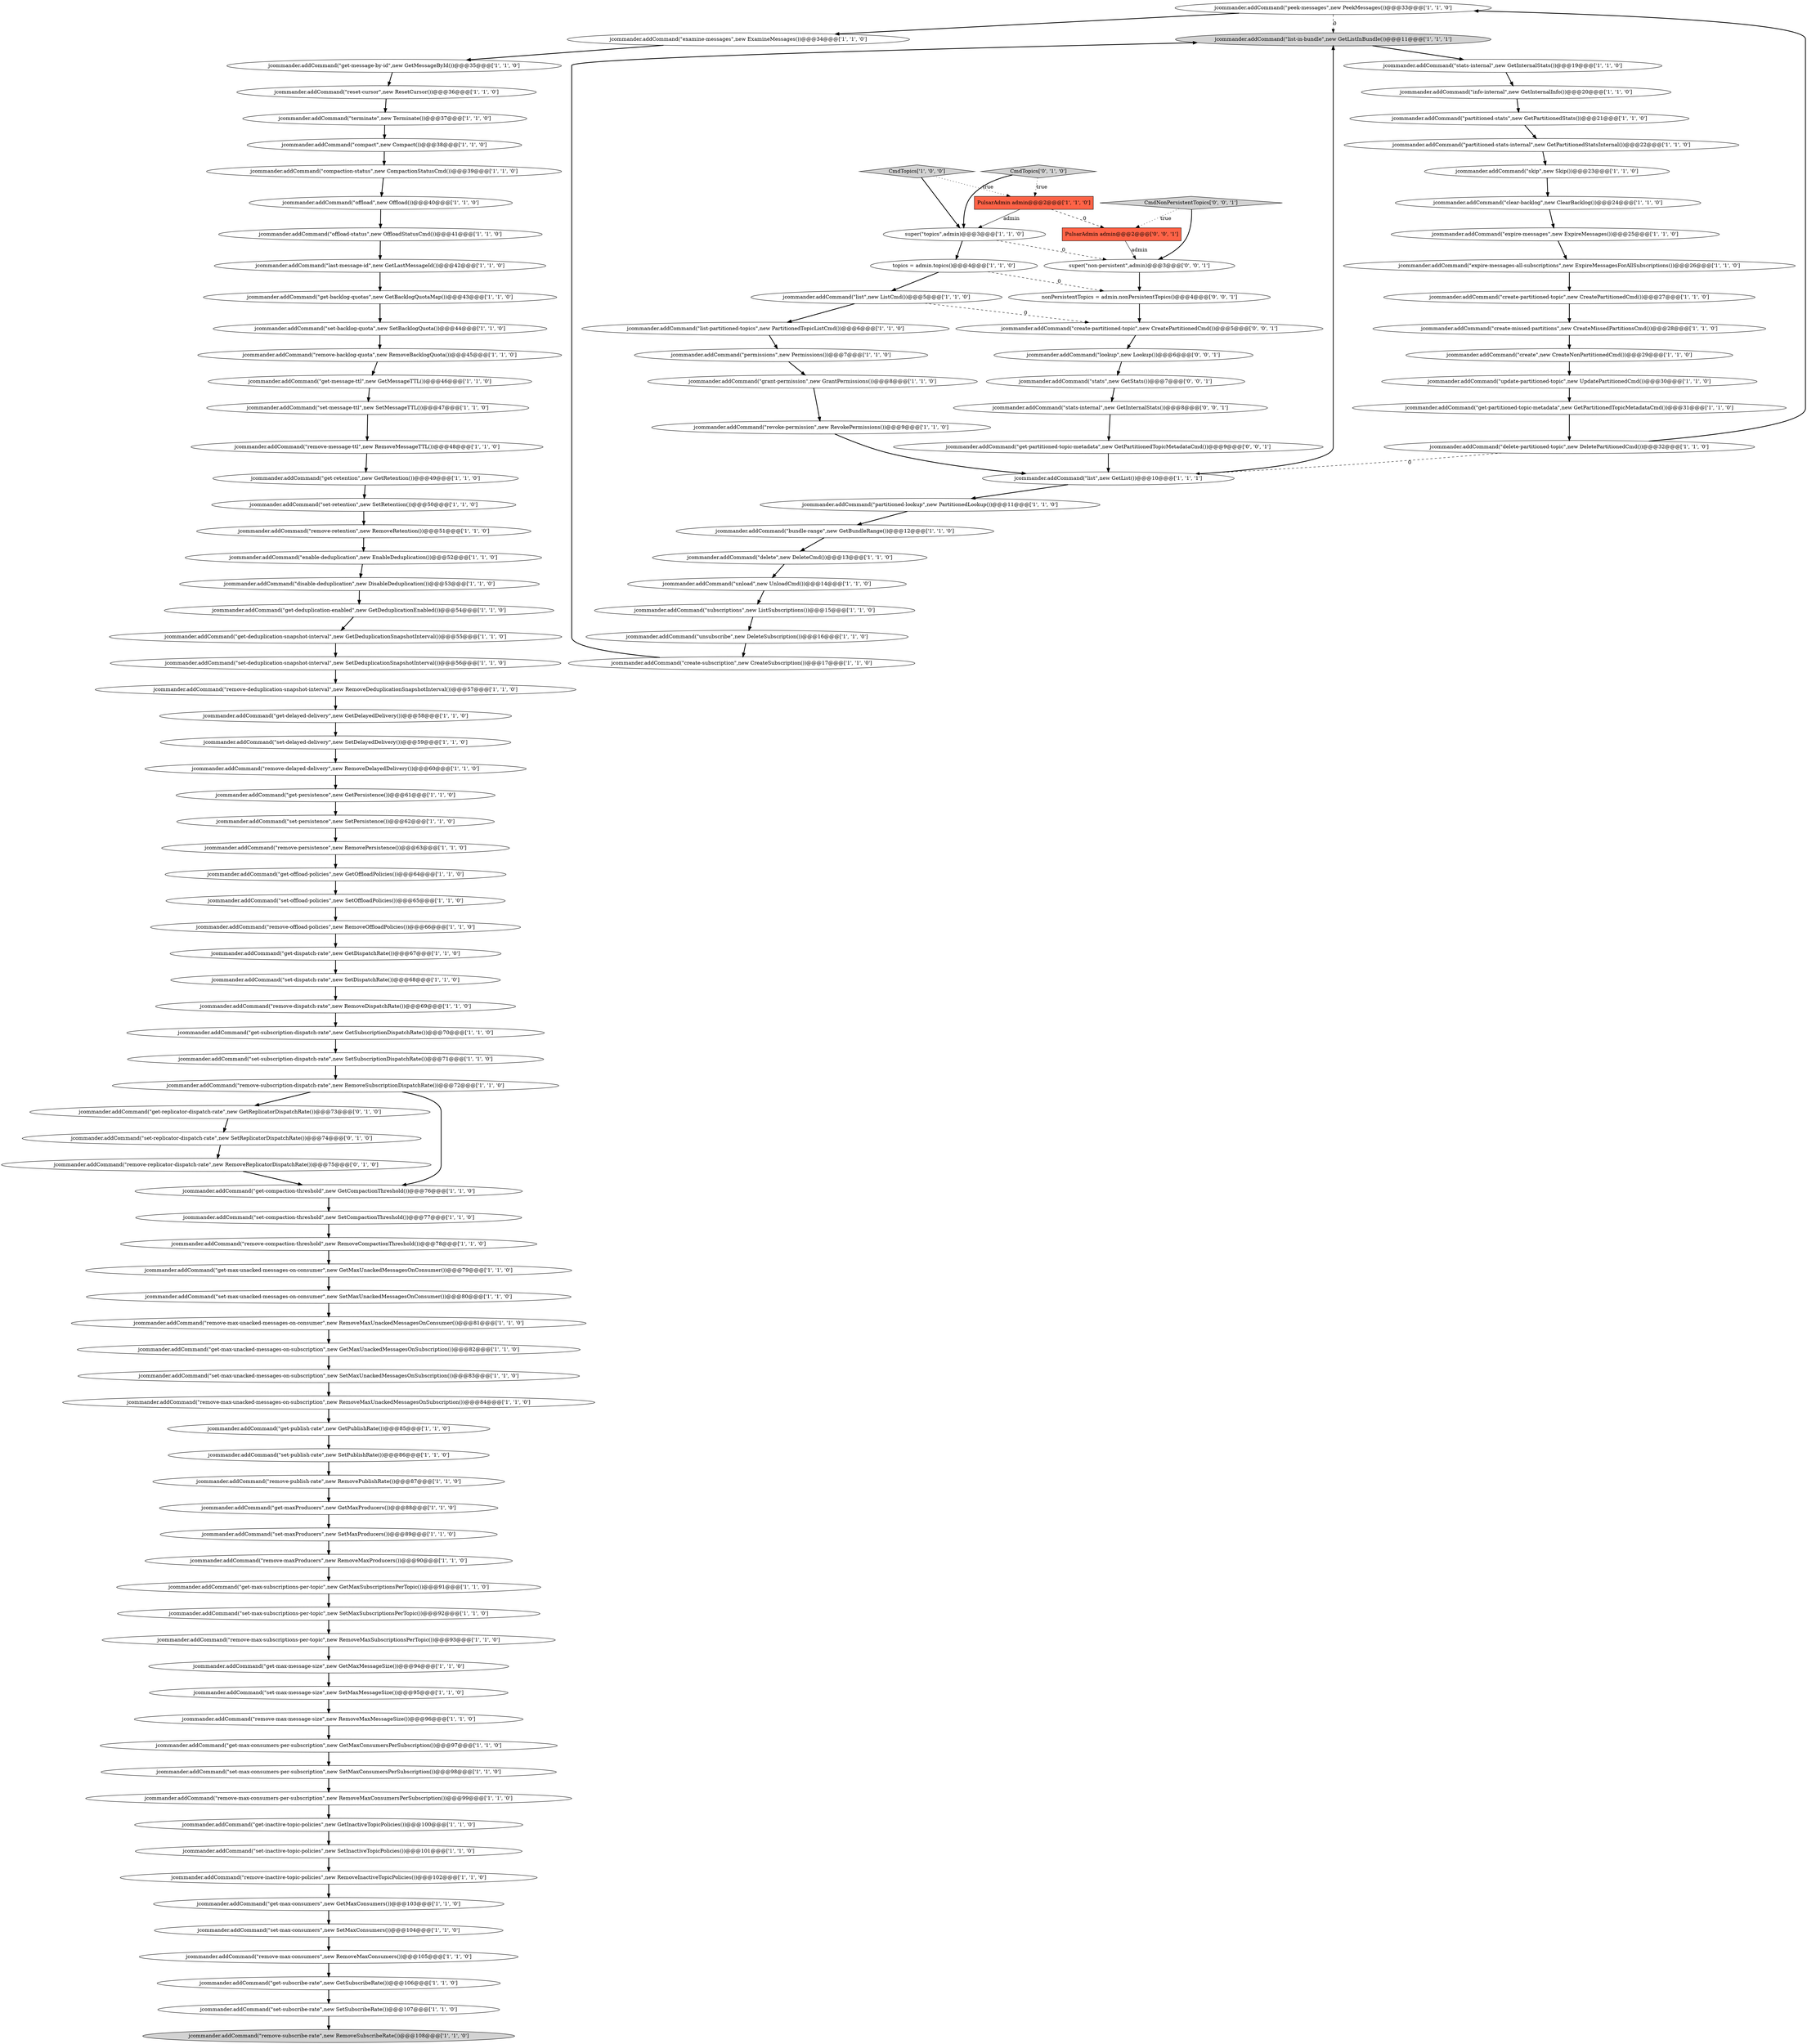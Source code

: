digraph {
1 [style = filled, label = "jcommander.addCommand(\"get-backlog-quotas\",new GetBacklogQuotaMap())@@@43@@@['1', '1', '0']", fillcolor = white, shape = ellipse image = "AAA0AAABBB1BBB"];
88 [style = filled, label = "jcommander.addCommand(\"list\",new ListCmd())@@@5@@@['1', '1', '0']", fillcolor = white, shape = ellipse image = "AAA0AAABBB1BBB"];
14 [style = filled, label = "jcommander.addCommand(\"list-partitioned-topics\",new PartitionedTopicListCmd())@@@6@@@['1', '1', '0']", fillcolor = white, shape = ellipse image = "AAA0AAABBB1BBB"];
66 [style = filled, label = "jcommander.addCommand(\"delete\",new DeleteCmd())@@@13@@@['1', '1', '0']", fillcolor = white, shape = ellipse image = "AAA0AAABBB1BBB"];
63 [style = filled, label = "jcommander.addCommand(\"set-max-subscriptions-per-topic\",new SetMaxSubscriptionsPerTopic())@@@92@@@['1', '1', '0']", fillcolor = white, shape = ellipse image = "AAA0AAABBB1BBB"];
110 [style = filled, label = "CmdNonPersistentTopics['0', '0', '1']", fillcolor = lightgray, shape = diamond image = "AAA0AAABBB3BBB"];
104 [style = filled, label = "jcommander.addCommand(\"expire-messages\",new ExpireMessages())@@@25@@@['1', '1', '0']", fillcolor = white, shape = ellipse image = "AAA0AAABBB1BBB"];
26 [style = filled, label = "jcommander.addCommand(\"get-max-message-size\",new GetMaxMessageSize())@@@94@@@['1', '1', '0']", fillcolor = white, shape = ellipse image = "AAA0AAABBB1BBB"];
78 [style = filled, label = "jcommander.addCommand(\"get-offload-policies\",new GetOffloadPolicies())@@@64@@@['1', '1', '0']", fillcolor = white, shape = ellipse image = "AAA0AAABBB1BBB"];
20 [style = filled, label = "jcommander.addCommand(\"delete-partitioned-topic\",new DeletePartitionedCmd())@@@32@@@['1', '1', '0']", fillcolor = white, shape = ellipse image = "AAA0AAABBB1BBB"];
86 [style = filled, label = "jcommander.addCommand(\"set-compaction-threshold\",new SetCompactionThreshold())@@@77@@@['1', '1', '0']", fillcolor = white, shape = ellipse image = "AAA0AAABBB1BBB"];
38 [style = filled, label = "jcommander.addCommand(\"remove-backlog-quota\",new RemoveBacklogQuota())@@@45@@@['1', '1', '0']", fillcolor = white, shape = ellipse image = "AAA0AAABBB1BBB"];
68 [style = filled, label = "jcommander.addCommand(\"disable-deduplication\",new DisableDeduplication())@@@53@@@['1', '1', '0']", fillcolor = white, shape = ellipse image = "AAA0AAABBB1BBB"];
16 [style = filled, label = "jcommander.addCommand(\"create-partitioned-topic\",new CreatePartitionedCmd())@@@27@@@['1', '1', '0']", fillcolor = white, shape = ellipse image = "AAA0AAABBB1BBB"];
30 [style = filled, label = "jcommander.addCommand(\"get-deduplication-snapshot-interval\",new GetDeduplicationSnapshotInterval())@@@55@@@['1', '1', '0']", fillcolor = white, shape = ellipse image = "AAA0AAABBB1BBB"];
12 [style = filled, label = "jcommander.addCommand(\"get-delayed-delivery\",new GetDelayedDelivery())@@@58@@@['1', '1', '0']", fillcolor = white, shape = ellipse image = "AAA0AAABBB1BBB"];
28 [style = filled, label = "jcommander.addCommand(\"last-message-id\",new GetLastMessageId())@@@42@@@['1', '1', '0']", fillcolor = white, shape = ellipse image = "AAA0AAABBB1BBB"];
22 [style = filled, label = "jcommander.addCommand(\"remove-retention\",new RemoveRetention())@@@51@@@['1', '1', '0']", fillcolor = white, shape = ellipse image = "AAA0AAABBB1BBB"];
75 [style = filled, label = "jcommander.addCommand(\"set-inactive-topic-policies\",new SetInactiveTopicPolicies())@@@101@@@['1', '1', '0']", fillcolor = white, shape = ellipse image = "AAA0AAABBB1BBB"];
53 [style = filled, label = "jcommander.addCommand(\"bundle-range\",new GetBundleRange())@@@12@@@['1', '1', '0']", fillcolor = white, shape = ellipse image = "AAA0AAABBB1BBB"];
57 [style = filled, label = "super(\"topics\",admin)@@@3@@@['1', '1', '0']", fillcolor = white, shape = ellipse image = "AAA0AAABBB1BBB"];
25 [style = filled, label = "jcommander.addCommand(\"remove-max-message-size\",new RemoveMaxMessageSize())@@@96@@@['1', '1', '0']", fillcolor = white, shape = ellipse image = "AAA0AAABBB1BBB"];
56 [style = filled, label = "jcommander.addCommand(\"get-partitioned-topic-metadata\",new GetPartitionedTopicMetadataCmd())@@@31@@@['1', '1', '0']", fillcolor = white, shape = ellipse image = "AAA0AAABBB1BBB"];
69 [style = filled, label = "jcommander.addCommand(\"partitioned-stats-internal\",new GetPartitionedStatsInternal())@@@22@@@['1', '1', '0']", fillcolor = white, shape = ellipse image = "AAA0AAABBB1BBB"];
17 [style = filled, label = "jcommander.addCommand(\"set-message-ttl\",new SetMessageTTL())@@@47@@@['1', '1', '0']", fillcolor = white, shape = ellipse image = "AAA0AAABBB1BBB"];
45 [style = filled, label = "jcommander.addCommand(\"list\",new GetList())@@@10@@@['1', '1', '1']", fillcolor = white, shape = ellipse image = "AAA0AAABBB1BBB"];
96 [style = filled, label = "jcommander.addCommand(\"remove-max-consumers\",new RemoveMaxConsumers())@@@105@@@['1', '1', '0']", fillcolor = white, shape = ellipse image = "AAA0AAABBB1BBB"];
106 [style = filled, label = "jcommander.addCommand(\"set-replicator-dispatch-rate\",new SetReplicatorDispatchRate())@@@74@@@['0', '1', '0']", fillcolor = white, shape = ellipse image = "AAA1AAABBB2BBB"];
84 [style = filled, label = "jcommander.addCommand(\"partitioned-stats\",new GetPartitionedStats())@@@21@@@['1', '1', '0']", fillcolor = white, shape = ellipse image = "AAA0AAABBB1BBB"];
27 [style = filled, label = "jcommander.addCommand(\"set-maxProducers\",new SetMaxProducers())@@@89@@@['1', '1', '0']", fillcolor = white, shape = ellipse image = "AAA0AAABBB1BBB"];
10 [style = filled, label = "jcommander.addCommand(\"get-subscription-dispatch-rate\",new GetSubscriptionDispatchRate())@@@70@@@['1', '1', '0']", fillcolor = white, shape = ellipse image = "AAA0AAABBB1BBB"];
39 [style = filled, label = "jcommander.addCommand(\"list-in-bundle\",new GetListInBundle())@@@11@@@['1', '1', '1']", fillcolor = lightgray, shape = ellipse image = "AAA0AAABBB1BBB"];
7 [style = filled, label = "jcommander.addCommand(\"set-dispatch-rate\",new SetDispatchRate())@@@68@@@['1', '1', '0']", fillcolor = white, shape = ellipse image = "AAA0AAABBB1BBB"];
58 [style = filled, label = "jcommander.addCommand(\"enable-deduplication\",new EnableDeduplication())@@@52@@@['1', '1', '0']", fillcolor = white, shape = ellipse image = "AAA0AAABBB1BBB"];
21 [style = filled, label = "jcommander.addCommand(\"terminate\",new Terminate())@@@37@@@['1', '1', '0']", fillcolor = white, shape = ellipse image = "AAA0AAABBB1BBB"];
112 [style = filled, label = "PulsarAdmin admin@@@2@@@['0', '0', '1']", fillcolor = tomato, shape = box image = "AAA0AAABBB3BBB"];
9 [style = filled, label = "jcommander.addCommand(\"remove-inactive-topic-policies\",new RemoveInactiveTopicPolicies())@@@102@@@['1', '1', '0']", fillcolor = white, shape = ellipse image = "AAA0AAABBB1BBB"];
35 [style = filled, label = "CmdTopics['1', '0', '0']", fillcolor = lightgray, shape = diamond image = "AAA0AAABBB1BBB"];
0 [style = filled, label = "jcommander.addCommand(\"examine-messages\",new ExamineMessages())@@@34@@@['1', '1', '0']", fillcolor = white, shape = ellipse image = "AAA0AAABBB1BBB"];
44 [style = filled, label = "jcommander.addCommand(\"remove-max-unacked-messages-on-consumer\",new RemoveMaxUnackedMessagesOnConsumer())@@@81@@@['1', '1', '0']", fillcolor = white, shape = ellipse image = "AAA0AAABBB1BBB"];
3 [style = filled, label = "jcommander.addCommand(\"remove-message-ttl\",new RemoveMessageTTL())@@@48@@@['1', '1', '0']", fillcolor = white, shape = ellipse image = "AAA0AAABBB1BBB"];
93 [style = filled, label = "jcommander.addCommand(\"remove-delayed-delivery\",new RemoveDelayedDelivery())@@@60@@@['1', '1', '0']", fillcolor = white, shape = ellipse image = "AAA0AAABBB1BBB"];
117 [style = filled, label = "jcommander.addCommand(\"stats-internal\",new GetInternalStats())@@@8@@@['0', '0', '1']", fillcolor = white, shape = ellipse image = "AAA0AAABBB3BBB"];
74 [style = filled, label = "jcommander.addCommand(\"set-backlog-quota\",new SetBacklogQuota())@@@44@@@['1', '1', '0']", fillcolor = white, shape = ellipse image = "AAA0AAABBB1BBB"];
5 [style = filled, label = "jcommander.addCommand(\"set-max-unacked-messages-on-consumer\",new SetMaxUnackedMessagesOnConsumer())@@@80@@@['1', '1', '0']", fillcolor = white, shape = ellipse image = "AAA0AAABBB1BBB"];
105 [style = filled, label = "jcommander.addCommand(\"remove-replicator-dispatch-rate\",new RemoveReplicatorDispatchRate())@@@75@@@['0', '1', '0']", fillcolor = white, shape = ellipse image = "AAA1AAABBB2BBB"];
41 [style = filled, label = "jcommander.addCommand(\"get-subscribe-rate\",new GetSubscribeRate())@@@106@@@['1', '1', '0']", fillcolor = white, shape = ellipse image = "AAA0AAABBB1BBB"];
11 [style = filled, label = "jcommander.addCommand(\"grant-permission\",new GrantPermissions())@@@8@@@['1', '1', '0']", fillcolor = white, shape = ellipse image = "AAA0AAABBB1BBB"];
23 [style = filled, label = "jcommander.addCommand(\"get-max-consumers-per-subscription\",new GetMaxConsumersPerSubscription())@@@97@@@['1', '1', '0']", fillcolor = white, shape = ellipse image = "AAA0AAABBB1BBB"];
98 [style = filled, label = "jcommander.addCommand(\"remove-dispatch-rate\",new RemoveDispatchRate())@@@69@@@['1', '1', '0']", fillcolor = white, shape = ellipse image = "AAA0AAABBB1BBB"];
55 [style = filled, label = "jcommander.addCommand(\"get-message-by-id\",new GetMessageById())@@@35@@@['1', '1', '0']", fillcolor = white, shape = ellipse image = "AAA0AAABBB1BBB"];
29 [style = filled, label = "jcommander.addCommand(\"set-subscription-dispatch-rate\",new SetSubscriptionDispatchRate())@@@71@@@['1', '1', '0']", fillcolor = white, shape = ellipse image = "AAA0AAABBB1BBB"];
90 [style = filled, label = "jcommander.addCommand(\"permissions\",new Permissions())@@@7@@@['1', '1', '0']", fillcolor = white, shape = ellipse image = "AAA0AAABBB1BBB"];
51 [style = filled, label = "jcommander.addCommand(\"clear-backlog\",new ClearBacklog())@@@24@@@['1', '1', '0']", fillcolor = white, shape = ellipse image = "AAA0AAABBB1BBB"];
65 [style = filled, label = "jcommander.addCommand(\"get-message-ttl\",new GetMessageTTL())@@@46@@@['1', '1', '0']", fillcolor = white, shape = ellipse image = "AAA0AAABBB1BBB"];
92 [style = filled, label = "jcommander.addCommand(\"create-missed-partitions\",new CreateMissedPartitionsCmd())@@@28@@@['1', '1', '0']", fillcolor = white, shape = ellipse image = "AAA0AAABBB1BBB"];
37 [style = filled, label = "jcommander.addCommand(\"subscriptions\",new ListSubscriptions())@@@15@@@['1', '1', '0']", fillcolor = white, shape = ellipse image = "AAA0AAABBB1BBB"];
33 [style = filled, label = "jcommander.addCommand(\"update-partitioned-topic\",new UpdatePartitionedCmd())@@@30@@@['1', '1', '0']", fillcolor = white, shape = ellipse image = "AAA0AAABBB1BBB"];
99 [style = filled, label = "jcommander.addCommand(\"get-publish-rate\",new GetPublishRate())@@@85@@@['1', '1', '0']", fillcolor = white, shape = ellipse image = "AAA0AAABBB1BBB"];
43 [style = filled, label = "jcommander.addCommand(\"remove-persistence\",new RemovePersistence())@@@63@@@['1', '1', '0']", fillcolor = white, shape = ellipse image = "AAA0AAABBB1BBB"];
52 [style = filled, label = "jcommander.addCommand(\"expire-messages-all-subscriptions\",new ExpireMessagesForAllSubscriptions())@@@26@@@['1', '1', '0']", fillcolor = white, shape = ellipse image = "AAA0AAABBB1BBB"];
4 [style = filled, label = "jcommander.addCommand(\"offload-status\",new OffloadStatusCmd())@@@41@@@['1', '1', '0']", fillcolor = white, shape = ellipse image = "AAA0AAABBB1BBB"];
81 [style = filled, label = "jcommander.addCommand(\"reset-cursor\",new ResetCursor())@@@36@@@['1', '1', '0']", fillcolor = white, shape = ellipse image = "AAA0AAABBB1BBB"];
67 [style = filled, label = "jcommander.addCommand(\"stats-internal\",new GetInternalStats())@@@19@@@['1', '1', '0']", fillcolor = white, shape = ellipse image = "AAA0AAABBB1BBB"];
76 [style = filled, label = "jcommander.addCommand(\"get-max-unacked-messages-on-subscription\",new GetMaxUnackedMessagesOnSubscription())@@@82@@@['1', '1', '0']", fillcolor = white, shape = ellipse image = "AAA0AAABBB1BBB"];
71 [style = filled, label = "jcommander.addCommand(\"create-subscription\",new CreateSubscription())@@@17@@@['1', '1', '0']", fillcolor = white, shape = ellipse image = "AAA0AAABBB1BBB"];
116 [style = filled, label = "nonPersistentTopics = admin.nonPersistentTopics()@@@4@@@['0', '0', '1']", fillcolor = white, shape = ellipse image = "AAA0AAABBB3BBB"];
83 [style = filled, label = "jcommander.addCommand(\"unsubscribe\",new DeleteSubscription())@@@16@@@['1', '1', '0']", fillcolor = white, shape = ellipse image = "AAA0AAABBB1BBB"];
18 [style = filled, label = "jcommander.addCommand(\"unload\",new UnloadCmd())@@@14@@@['1', '1', '0']", fillcolor = white, shape = ellipse image = "AAA0AAABBB1BBB"];
111 [style = filled, label = "super(\"non-persistent\",admin)@@@3@@@['0', '0', '1']", fillcolor = white, shape = ellipse image = "AAA0AAABBB3BBB"];
109 [style = filled, label = "jcommander.addCommand(\"lookup\",new Lookup())@@@6@@@['0', '0', '1']", fillcolor = white, shape = ellipse image = "AAA0AAABBB3BBB"];
6 [style = filled, label = "jcommander.addCommand(\"get-retention\",new GetRetention())@@@49@@@['1', '1', '0']", fillcolor = white, shape = ellipse image = "AAA0AAABBB1BBB"];
113 [style = filled, label = "jcommander.addCommand(\"get-partitioned-topic-metadata\",new GetPartitionedTopicMetadataCmd())@@@9@@@['0', '0', '1']", fillcolor = white, shape = ellipse image = "AAA0AAABBB3BBB"];
108 [style = filled, label = "jcommander.addCommand(\"get-replicator-dispatch-rate\",new GetReplicatorDispatchRate())@@@73@@@['0', '1', '0']", fillcolor = white, shape = ellipse image = "AAA1AAABBB2BBB"];
13 [style = filled, label = "jcommander.addCommand(\"get-compaction-threshold\",new GetCompactionThreshold())@@@76@@@['1', '1', '0']", fillcolor = white, shape = ellipse image = "AAA0AAABBB1BBB"];
95 [style = filled, label = "jcommander.addCommand(\"skip\",new Skip())@@@23@@@['1', '1', '0']", fillcolor = white, shape = ellipse image = "AAA0AAABBB1BBB"];
102 [style = filled, label = "jcommander.addCommand(\"set-max-unacked-messages-on-subscription\",new SetMaxUnackedMessagesOnSubscription())@@@83@@@['1', '1', '0']", fillcolor = white, shape = ellipse image = "AAA0AAABBB1BBB"];
61 [style = filled, label = "jcommander.addCommand(\"set-max-message-size\",new SetMaxMessageSize())@@@95@@@['1', '1', '0']", fillcolor = white, shape = ellipse image = "AAA0AAABBB1BBB"];
19 [style = filled, label = "jcommander.addCommand(\"set-deduplication-snapshot-interval\",new SetDeduplicationSnapshotInterval())@@@56@@@['1', '1', '0']", fillcolor = white, shape = ellipse image = "AAA0AAABBB1BBB"];
49 [style = filled, label = "jcommander.addCommand(\"revoke-permission\",new RevokePermissions())@@@9@@@['1', '1', '0']", fillcolor = white, shape = ellipse image = "AAA0AAABBB1BBB"];
115 [style = filled, label = "jcommander.addCommand(\"stats\",new GetStats())@@@7@@@['0', '0', '1']", fillcolor = white, shape = ellipse image = "AAA0AAABBB3BBB"];
79 [style = filled, label = "jcommander.addCommand(\"set-delayed-delivery\",new SetDelayedDelivery())@@@59@@@['1', '1', '0']", fillcolor = white, shape = ellipse image = "AAA0AAABBB1BBB"];
87 [style = filled, label = "jcommander.addCommand(\"peek-messages\",new PeekMessages())@@@33@@@['1', '1', '0']", fillcolor = white, shape = ellipse image = "AAA0AAABBB1BBB"];
91 [style = filled, label = "jcommander.addCommand(\"set-max-consumers\",new SetMaxConsumers())@@@104@@@['1', '1', '0']", fillcolor = white, shape = ellipse image = "AAA0AAABBB1BBB"];
80 [style = filled, label = "jcommander.addCommand(\"get-dispatch-rate\",new GetDispatchRate())@@@67@@@['1', '1', '0']", fillcolor = white, shape = ellipse image = "AAA0AAABBB1BBB"];
48 [style = filled, label = "jcommander.addCommand(\"get-maxProducers\",new GetMaxProducers())@@@88@@@['1', '1', '0']", fillcolor = white, shape = ellipse image = "AAA0AAABBB1BBB"];
59 [style = filled, label = "jcommander.addCommand(\"set-max-consumers-per-subscription\",new SetMaxConsumersPerSubscription())@@@98@@@['1', '1', '0']", fillcolor = white, shape = ellipse image = "AAA0AAABBB1BBB"];
85 [style = filled, label = "jcommander.addCommand(\"remove-offload-policies\",new RemoveOffloadPolicies())@@@66@@@['1', '1', '0']", fillcolor = white, shape = ellipse image = "AAA0AAABBB1BBB"];
32 [style = filled, label = "jcommander.addCommand(\"get-deduplication-enabled\",new GetDeduplicationEnabled())@@@54@@@['1', '1', '0']", fillcolor = white, shape = ellipse image = "AAA0AAABBB1BBB"];
36 [style = filled, label = "jcommander.addCommand(\"remove-max-consumers-per-subscription\",new RemoveMaxConsumersPerSubscription())@@@99@@@['1', '1', '0']", fillcolor = white, shape = ellipse image = "AAA0AAABBB1BBB"];
40 [style = filled, label = "jcommander.addCommand(\"remove-compaction-threshold\",new RemoveCompactionThreshold())@@@78@@@['1', '1', '0']", fillcolor = white, shape = ellipse image = "AAA0AAABBB1BBB"];
101 [style = filled, label = "jcommander.addCommand(\"set-subscribe-rate\",new SetSubscribeRate())@@@107@@@['1', '1', '0']", fillcolor = white, shape = ellipse image = "AAA0AAABBB1BBB"];
47 [style = filled, label = "jcommander.addCommand(\"compact\",new Compact())@@@38@@@['1', '1', '0']", fillcolor = white, shape = ellipse image = "AAA0AAABBB1BBB"];
72 [style = filled, label = "jcommander.addCommand(\"create\",new CreateNonPartitionedCmd())@@@29@@@['1', '1', '0']", fillcolor = white, shape = ellipse image = "AAA0AAABBB1BBB"];
100 [style = filled, label = "jcommander.addCommand(\"remove-max-unacked-messages-on-subscription\",new RemoveMaxUnackedMessagesOnSubscription())@@@84@@@['1', '1', '0']", fillcolor = white, shape = ellipse image = "AAA0AAABBB1BBB"];
60 [style = filled, label = "jcommander.addCommand(\"get-inactive-topic-policies\",new GetInactiveTopicPolicies())@@@100@@@['1', '1', '0']", fillcolor = white, shape = ellipse image = "AAA0AAABBB1BBB"];
54 [style = filled, label = "jcommander.addCommand(\"compaction-status\",new CompactionStatusCmd())@@@39@@@['1', '1', '0']", fillcolor = white, shape = ellipse image = "AAA0AAABBB1BBB"];
73 [style = filled, label = "topics = admin.topics()@@@4@@@['1', '1', '0']", fillcolor = white, shape = ellipse image = "AAA0AAABBB1BBB"];
82 [style = filled, label = "jcommander.addCommand(\"get-persistence\",new GetPersistence())@@@61@@@['1', '1', '0']", fillcolor = white, shape = ellipse image = "AAA0AAABBB1BBB"];
107 [style = filled, label = "CmdTopics['0', '1', '0']", fillcolor = lightgray, shape = diamond image = "AAA0AAABBB2BBB"];
62 [style = filled, label = "jcommander.addCommand(\"remove-deduplication-snapshot-interval\",new RemoveDeduplicationSnapshotInterval())@@@57@@@['1', '1', '0']", fillcolor = white, shape = ellipse image = "AAA0AAABBB1BBB"];
31 [style = filled, label = "jcommander.addCommand(\"set-publish-rate\",new SetPublishRate())@@@86@@@['1', '1', '0']", fillcolor = white, shape = ellipse image = "AAA0AAABBB1BBB"];
89 [style = filled, label = "jcommander.addCommand(\"set-retention\",new SetRetention())@@@50@@@['1', '1', '0']", fillcolor = white, shape = ellipse image = "AAA0AAABBB1BBB"];
97 [style = filled, label = "jcommander.addCommand(\"remove-publish-rate\",new RemovePublishRate())@@@87@@@['1', '1', '0']", fillcolor = white, shape = ellipse image = "AAA0AAABBB1BBB"];
42 [style = filled, label = "jcommander.addCommand(\"remove-maxProducers\",new RemoveMaxProducers())@@@90@@@['1', '1', '0']", fillcolor = white, shape = ellipse image = "AAA0AAABBB1BBB"];
34 [style = filled, label = "jcommander.addCommand(\"set-persistence\",new SetPersistence())@@@62@@@['1', '1', '0']", fillcolor = white, shape = ellipse image = "AAA0AAABBB1BBB"];
70 [style = filled, label = "jcommander.addCommand(\"partitioned-lookup\",new PartitionedLookup())@@@11@@@['1', '1', '0']", fillcolor = white, shape = ellipse image = "AAA0AAABBB1BBB"];
50 [style = filled, label = "jcommander.addCommand(\"offload\",new Offload())@@@40@@@['1', '1', '0']", fillcolor = white, shape = ellipse image = "AAA0AAABBB1BBB"];
94 [style = filled, label = "jcommander.addCommand(\"set-offload-policies\",new SetOffloadPolicies())@@@65@@@['1', '1', '0']", fillcolor = white, shape = ellipse image = "AAA0AAABBB1BBB"];
2 [style = filled, label = "jcommander.addCommand(\"get-max-unacked-messages-on-consumer\",new GetMaxUnackedMessagesOnConsumer())@@@79@@@['1', '1', '0']", fillcolor = white, shape = ellipse image = "AAA0AAABBB1BBB"];
46 [style = filled, label = "jcommander.addCommand(\"info-internal\",new GetInternalInfo())@@@20@@@['1', '1', '0']", fillcolor = white, shape = ellipse image = "AAA0AAABBB1BBB"];
24 [style = filled, label = "jcommander.addCommand(\"remove-subscription-dispatch-rate\",new RemoveSubscriptionDispatchRate())@@@72@@@['1', '1', '0']", fillcolor = white, shape = ellipse image = "AAA0AAABBB1BBB"];
8 [style = filled, label = "PulsarAdmin admin@@@2@@@['1', '1', '0']", fillcolor = tomato, shape = box image = "AAA0AAABBB1BBB"];
15 [style = filled, label = "jcommander.addCommand(\"remove-subscribe-rate\",new RemoveSubscribeRate())@@@108@@@['1', '1', '0']", fillcolor = lightgray, shape = ellipse image = "AAA0AAABBB1BBB"];
64 [style = filled, label = "jcommander.addCommand(\"get-max-subscriptions-per-topic\",new GetMaxSubscriptionsPerTopic())@@@91@@@['1', '1', '0']", fillcolor = white, shape = ellipse image = "AAA0AAABBB1BBB"];
103 [style = filled, label = "jcommander.addCommand(\"remove-max-subscriptions-per-topic\",new RemoveMaxSubscriptionsPerTopic())@@@93@@@['1', '1', '0']", fillcolor = white, shape = ellipse image = "AAA0AAABBB1BBB"];
114 [style = filled, label = "jcommander.addCommand(\"create-partitioned-topic\",new CreatePartitionedCmd())@@@5@@@['0', '0', '1']", fillcolor = white, shape = ellipse image = "AAA0AAABBB3BBB"];
77 [style = filled, label = "jcommander.addCommand(\"get-max-consumers\",new GetMaxConsumers())@@@103@@@['1', '1', '0']", fillcolor = white, shape = ellipse image = "AAA0AAABBB1BBB"];
107->8 [style = dotted, label="true"];
69->95 [style = bold, label=""];
24->13 [style = bold, label=""];
111->116 [style = bold, label=""];
45->70 [style = bold, label=""];
14->90 [style = bold, label=""];
55->81 [style = bold, label=""];
19->62 [style = bold, label=""];
48->27 [style = bold, label=""];
35->8 [style = dotted, label="true"];
101->15 [style = bold, label=""];
84->69 [style = bold, label=""];
79->93 [style = bold, label=""];
17->3 [style = bold, label=""];
8->57 [style = solid, label="admin"];
11->49 [style = bold, label=""];
3->6 [style = bold, label=""];
110->111 [style = bold, label=""];
61->25 [style = bold, label=""];
110->112 [style = dotted, label="true"];
28->1 [style = bold, label=""];
31->97 [style = bold, label=""];
63->103 [style = bold, label=""];
40->2 [style = bold, label=""];
71->39 [style = bold, label=""];
67->46 [style = bold, label=""];
81->21 [style = bold, label=""];
50->4 [style = bold, label=""];
87->0 [style = bold, label=""];
44->76 [style = bold, label=""];
26->61 [style = bold, label=""];
114->109 [style = bold, label=""];
64->63 [style = bold, label=""];
42->64 [style = bold, label=""];
72->33 [style = bold, label=""];
104->52 [style = bold, label=""];
73->88 [style = bold, label=""];
107->57 [style = bold, label=""];
37->83 [style = bold, label=""];
92->72 [style = bold, label=""];
113->45 [style = bold, label=""];
66->18 [style = bold, label=""];
51->104 [style = bold, label=""];
98->10 [style = bold, label=""];
6->89 [style = bold, label=""];
52->16 [style = bold, label=""];
22->58 [style = bold, label=""];
57->73 [style = bold, label=""];
88->14 [style = bold, label=""];
59->36 [style = bold, label=""];
75->9 [style = bold, label=""];
47->54 [style = bold, label=""];
65->17 [style = bold, label=""];
20->45 [style = dashed, label="0"];
13->86 [style = bold, label=""];
94->85 [style = bold, label=""];
36->60 [style = bold, label=""];
54->50 [style = bold, label=""];
60->75 [style = bold, label=""];
95->51 [style = bold, label=""];
46->84 [style = bold, label=""];
115->117 [style = bold, label=""];
106->105 [style = bold, label=""];
73->116 [style = dashed, label="0"];
105->13 [style = bold, label=""];
82->34 [style = bold, label=""];
83->71 [style = bold, label=""];
23->59 [style = bold, label=""];
24->108 [style = bold, label=""];
49->45 [style = bold, label=""];
70->53 [style = bold, label=""];
8->112 [style = dashed, label="0"];
112->111 [style = solid, label="admin"];
7->98 [style = bold, label=""];
103->26 [style = bold, label=""];
5->44 [style = bold, label=""];
27->42 [style = bold, label=""];
56->20 [style = bold, label=""];
90->11 [style = bold, label=""];
53->66 [style = bold, label=""];
21->47 [style = bold, label=""];
77->91 [style = bold, label=""];
100->99 [style = bold, label=""];
93->82 [style = bold, label=""];
9->77 [style = bold, label=""];
43->78 [style = bold, label=""];
62->12 [style = bold, label=""];
35->57 [style = bold, label=""];
20->87 [style = bold, label=""];
12->79 [style = bold, label=""];
34->43 [style = bold, label=""];
109->115 [style = bold, label=""];
88->114 [style = dashed, label="0"];
38->65 [style = bold, label=""];
25->23 [style = bold, label=""];
0->55 [style = bold, label=""];
74->38 [style = bold, label=""];
96->41 [style = bold, label=""];
99->31 [style = bold, label=""];
97->48 [style = bold, label=""];
85->80 [style = bold, label=""];
2->5 [style = bold, label=""];
102->100 [style = bold, label=""];
117->113 [style = bold, label=""];
68->32 [style = bold, label=""];
10->29 [style = bold, label=""];
16->92 [style = bold, label=""];
87->39 [style = dashed, label="0"];
76->102 [style = bold, label=""];
116->114 [style = bold, label=""];
89->22 [style = bold, label=""];
4->28 [style = bold, label=""];
41->101 [style = bold, label=""];
91->96 [style = bold, label=""];
33->56 [style = bold, label=""];
57->111 [style = dashed, label="0"];
18->37 [style = bold, label=""];
32->30 [style = bold, label=""];
86->40 [style = bold, label=""];
29->24 [style = bold, label=""];
108->106 [style = bold, label=""];
78->94 [style = bold, label=""];
58->68 [style = bold, label=""];
45->39 [style = bold, label=""];
30->19 [style = bold, label=""];
1->74 [style = bold, label=""];
80->7 [style = bold, label=""];
39->67 [style = bold, label=""];
}

